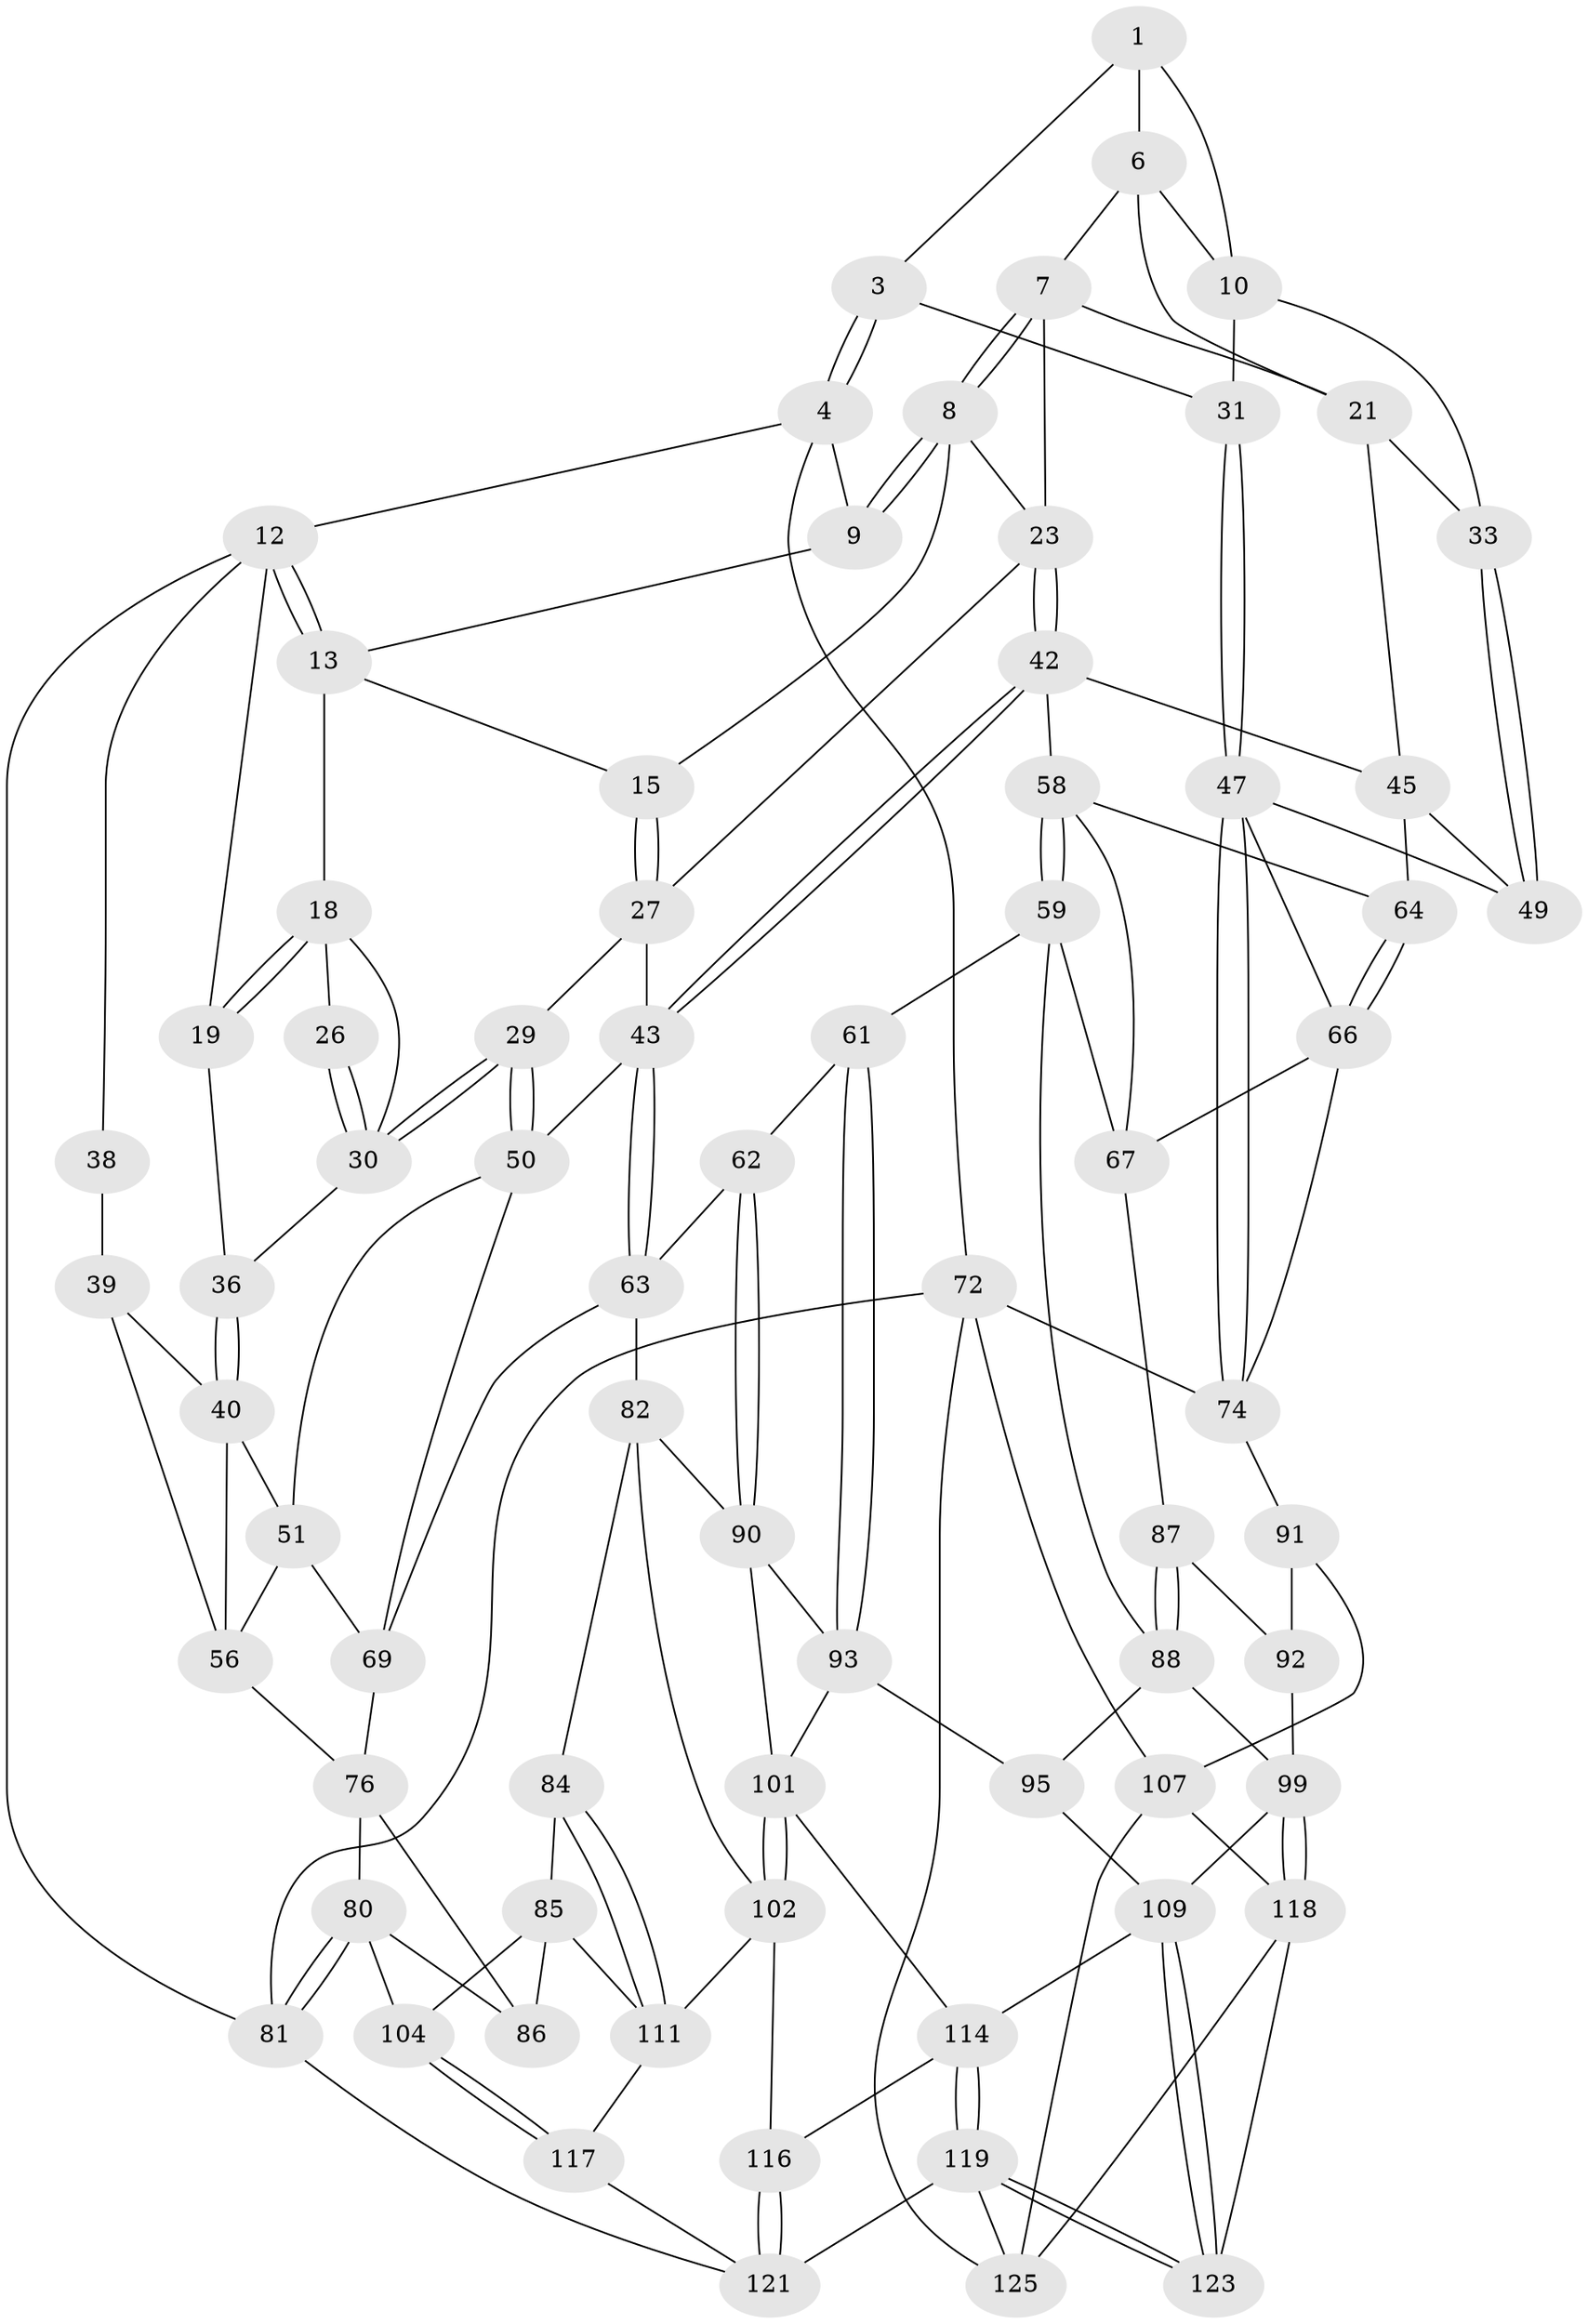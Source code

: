 // original degree distribution, {3: 0.031746031746031744, 5: 0.5555555555555556, 6: 0.21428571428571427, 4: 0.1984126984126984}
// Generated by graph-tools (version 1.1) at 2025/11/02/27/25 16:11:57]
// undirected, 73 vertices, 163 edges
graph export_dot {
graph [start="1"]
  node [color=gray90,style=filled];
  1 [pos="+0.840844120967904+0",super="+2"];
  3 [pos="+1+0.13094421804113454"];
  4 [pos="+1+0",super="+5"];
  6 [pos="+0.8333878692595831+0",super="+11"];
  7 [pos="+0.7297837437432871+0.10118936860692802",super="+22"];
  8 [pos="+0.5034738704673851+0.00501911283769815",super="+14"];
  9 [pos="+0.5083977065587527+0"];
  10 [pos="+0.8950952995435159+0.1605546677839931",super="+32"];
  12 [pos="+0+0",super="+20"];
  13 [pos="+0+0",super="+17"];
  15 [pos="+0.3235771681363261+0.1140655235757645",super="+16"];
  18 [pos="+0.14403927599685196+0.1833364715290682",super="+25"];
  19 [pos="+0+0"];
  21 [pos="+0.7828355324235163+0.22072057501809744",super="+34"];
  23 [pos="+0.5449802701723866+0.20052876765355818",super="+24"];
  26 [pos="+0.3057469119498066+0.12326183823634179"];
  27 [pos="+0.3402990888793353+0.2523561980969379",super="+28"];
  29 [pos="+0.23950178613325868+0.2862267609482087"];
  30 [pos="+0.20342188064249553+0.265613625896067",super="+35"];
  31 [pos="+1+0.13207090485152673"];
  33 [pos="+0.9236728928397875+0.2891494202664683"];
  36 [pos="+0.16179792689071085+0.2596563706707819",super="+37"];
  38 [pos="+0.03774380253046407+0.2754070324146999",super="+41"];
  39 [pos="+0.07776084751808661+0.3527858507455238",super="+55"];
  40 [pos="+0.08823501949612765+0.3526064175587756",super="+52"];
  42 [pos="+0.5849270970458886+0.3068739695750855",super="+46"];
  43 [pos="+0.4349041701631162+0.43977734138542834",super="+44"];
  45 [pos="+0.7611308469030947+0.2653387560549332",super="+53"];
  47 [pos="+1+0.4401774331039262",super="+48"];
  49 [pos="+0.9571243475607363+0.37532443973394386"];
  50 [pos="+0.21494903508512572+0.3722247679048109",super="+54"];
  51 [pos="+0.16312098390442747+0.43412251982418365",super="+68"];
  56 [pos="+0.032563119332475604+0.49658210529909436",super="+57"];
  58 [pos="+0.6863085392598474+0.41386429749622516",super="+65"];
  59 [pos="+0.6591474702949647+0.5730621594318224",super="+60"];
  61 [pos="+0.5194083535782038+0.5649225011997648"];
  62 [pos="+0.4874262443388191+0.548193913318497"];
  63 [pos="+0.4564413393700705+0.5110703196653922",super="+79"];
  64 [pos="+0.8514649280022267+0.4411555411551177"];
  66 [pos="+0.873642783855489+0.515253894887188",super="+70"];
  67 [pos="+0.7456243945823674+0.5708473815686564",super="+71"];
  69 [pos="+0.20554986268116768+0.5079835785209836",super="+75"];
  72 [pos="+1+1",super="+73"];
  74 [pos="+1+0.5595219493731098",super="+78"];
  76 [pos="+0.18889849615506496+0.5459150677865862",super="+77"];
  80 [pos="+0+0.7480297845950103",super="+97"];
  81 [pos="+0+1"];
  82 [pos="+0.3102184682236492+0.6625749486116441",super="+83"];
  84 [pos="+0.2902990302800784+0.7097181789267218"];
  85 [pos="+0.21187576298634803+0.6972699154222967",super="+103"];
  86 [pos="+0.16557420304405315+0.6463735267524413"];
  87 [pos="+0.7981477409502968+0.6628521112884839"];
  88 [pos="+0.7174637617863736+0.7323139739124056",super="+89"];
  90 [pos="+0.4395848546292423+0.6800285688588132",super="+94"];
  91 [pos="+0.913364882202205+0.719497527309191",super="+106"];
  92 [pos="+0.817202987596532+0.6944874476049901",super="+98"];
  93 [pos="+0.5286175244153829+0.7066946314419525",super="+96"];
  95 [pos="+0.5839612001823843+0.7421805863237906"];
  99 [pos="+0.8388481559569647+0.8143149451772282",super="+100"];
  101 [pos="+0.42414645145020474+0.7599489847222718",super="+105"];
  102 [pos="+0.3757331456904079+0.7991011627552665",super="+112"];
  104 [pos="+0+0.7605136775101259"];
  107 [pos="+1+0.8178588445365514",super="+108"];
  109 [pos="+0.7209511785524236+0.8422444004451521",super="+110"];
  111 [pos="+0.20752103549378445+0.8299359395025497",super="+113"];
  114 [pos="+0.5836758714372671+0.845096969250492",super="+115"];
  116 [pos="+0.47750382311948963+0.9148048862574154"];
  117 [pos="+0.23198092119169378+0.9453857619441937"];
  118 [pos="+0.9152977314348059+0.8880793154668889",super="+122"];
  119 [pos="+0.6362171057339161+1",super="+120"];
  121 [pos="+0.47923350765124295+1",super="+124"];
  123 [pos="+0.7182619533967237+0.8839841935357022"];
  125 [pos="+0.8777123447535113+1",super="+126"];
  1 -- 6;
  1 -- 10;
  1 -- 3;
  3 -- 4;
  3 -- 4;
  3 -- 31;
  4 -- 12;
  4 -- 72;
  4 -- 9;
  6 -- 7;
  6 -- 10;
  6 -- 21;
  7 -- 8;
  7 -- 8;
  7 -- 23;
  7 -- 21;
  8 -- 9;
  8 -- 9;
  8 -- 15;
  8 -- 23;
  9 -- 13;
  10 -- 33;
  10 -- 31;
  12 -- 13;
  12 -- 13;
  12 -- 81;
  12 -- 19;
  12 -- 38;
  13 -- 18;
  13 -- 15;
  15 -- 27;
  15 -- 27;
  18 -- 19;
  18 -- 19;
  18 -- 26;
  18 -- 30;
  19 -- 36;
  21 -- 33;
  21 -- 45;
  23 -- 42;
  23 -- 42;
  23 -- 27;
  26 -- 30;
  26 -- 30;
  27 -- 43;
  27 -- 29;
  29 -- 30;
  29 -- 30;
  29 -- 50;
  29 -- 50;
  30 -- 36;
  31 -- 47;
  31 -- 47;
  33 -- 49;
  33 -- 49;
  36 -- 40;
  36 -- 40;
  38 -- 39 [weight=2];
  39 -- 40;
  39 -- 56;
  40 -- 56;
  40 -- 51;
  42 -- 43;
  42 -- 43;
  42 -- 58;
  42 -- 45;
  43 -- 63;
  43 -- 63;
  43 -- 50;
  45 -- 64;
  45 -- 49;
  47 -- 74;
  47 -- 74;
  47 -- 49;
  47 -- 66;
  50 -- 51;
  50 -- 69;
  51 -- 56;
  51 -- 69;
  56 -- 76;
  58 -- 59;
  58 -- 59;
  58 -- 64;
  58 -- 67;
  59 -- 67;
  59 -- 61;
  59 -- 88;
  61 -- 62;
  61 -- 93;
  61 -- 93;
  62 -- 63;
  62 -- 90;
  62 -- 90;
  63 -- 82;
  63 -- 69;
  64 -- 66;
  64 -- 66;
  66 -- 67;
  66 -- 74;
  67 -- 87;
  69 -- 76;
  72 -- 81;
  72 -- 74;
  72 -- 107;
  72 -- 125;
  74 -- 91;
  76 -- 86;
  76 -- 80;
  80 -- 81;
  80 -- 81;
  80 -- 104;
  80 -- 86;
  81 -- 121;
  82 -- 90;
  82 -- 84;
  82 -- 102;
  84 -- 85;
  84 -- 111;
  84 -- 111;
  85 -- 86;
  85 -- 104;
  85 -- 111;
  87 -- 88;
  87 -- 88;
  87 -- 92;
  88 -- 99;
  88 -- 95;
  90 -- 101;
  90 -- 93;
  91 -- 92 [weight=2];
  91 -- 107;
  92 -- 99;
  93 -- 95;
  93 -- 101;
  95 -- 109;
  99 -- 118;
  99 -- 118;
  99 -- 109;
  101 -- 102;
  101 -- 102;
  101 -- 114;
  102 -- 116;
  102 -- 111;
  104 -- 117;
  104 -- 117;
  107 -- 118;
  107 -- 125;
  109 -- 123;
  109 -- 123;
  109 -- 114;
  111 -- 117;
  114 -- 119;
  114 -- 119;
  114 -- 116;
  116 -- 121;
  116 -- 121;
  117 -- 121;
  118 -- 123;
  118 -- 125;
  119 -- 123;
  119 -- 123;
  119 -- 121;
  119 -- 125;
}
